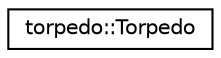 digraph "Graphical Class Hierarchy"
{
 // LATEX_PDF_SIZE
  edge [fontname="Helvetica",fontsize="10",labelfontname="Helvetica",labelfontsize="10"];
  node [fontname="Helvetica",fontsize="10",shape=record];
  rankdir="LR";
  Node0 [label="torpedo::Torpedo",height=0.2,width=0.4,color="black", fillcolor="white", style="filled",URL="$structtorpedo_1_1_torpedo.html",tooltip="Structure pour les torpilles."];
}
